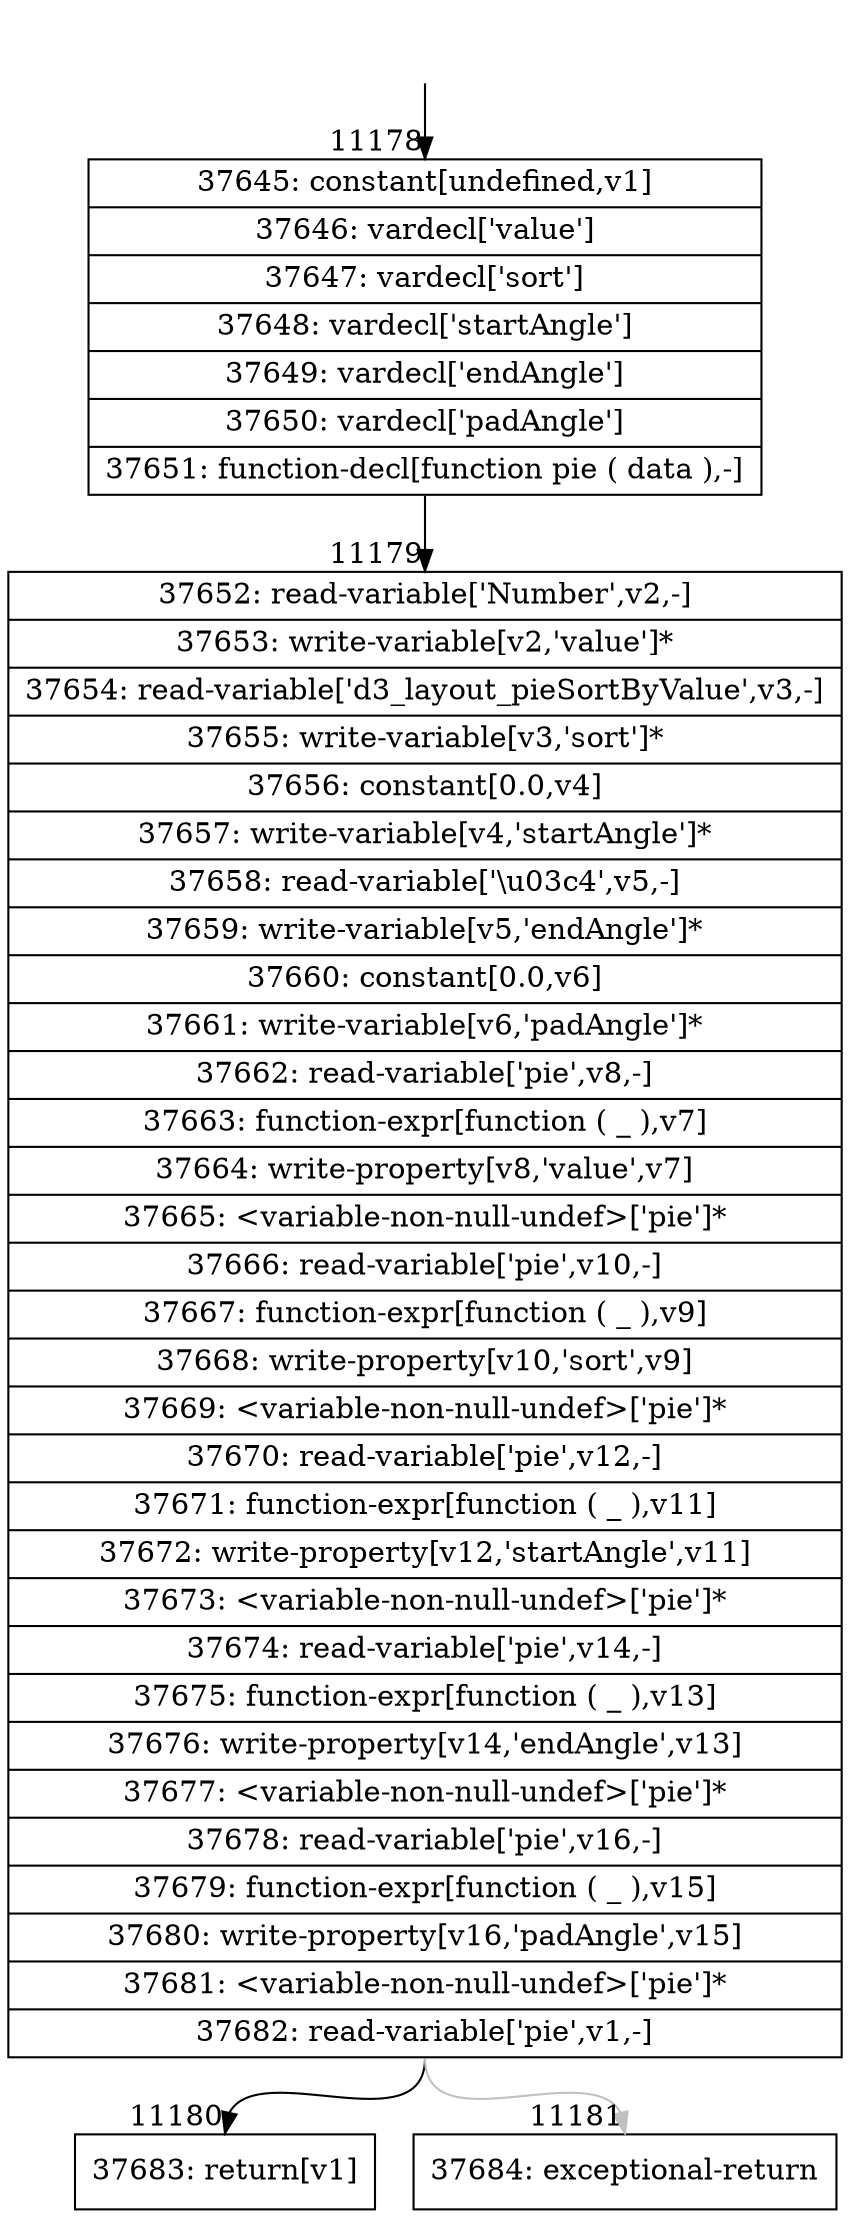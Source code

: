 digraph {
rankdir="TD"
BB_entry1018[shape=none,label=""];
BB_entry1018 -> BB11178 [tailport=s, headport=n, headlabel="    11178"]
BB11178 [shape=record label="{37645: constant[undefined,v1]|37646: vardecl['value']|37647: vardecl['sort']|37648: vardecl['startAngle']|37649: vardecl['endAngle']|37650: vardecl['padAngle']|37651: function-decl[function pie ( data ),-]}" ] 
BB11178 -> BB11179 [tailport=s, headport=n, headlabel="      11179"]
BB11179 [shape=record label="{37652: read-variable['Number',v2,-]|37653: write-variable[v2,'value']*|37654: read-variable['d3_layout_pieSortByValue',v3,-]|37655: write-variable[v3,'sort']*|37656: constant[0.0,v4]|37657: write-variable[v4,'startAngle']*|37658: read-variable['\\u03c4',v5,-]|37659: write-variable[v5,'endAngle']*|37660: constant[0.0,v6]|37661: write-variable[v6,'padAngle']*|37662: read-variable['pie',v8,-]|37663: function-expr[function ( _ ),v7]|37664: write-property[v8,'value',v7]|37665: \<variable-non-null-undef\>['pie']*|37666: read-variable['pie',v10,-]|37667: function-expr[function ( _ ),v9]|37668: write-property[v10,'sort',v9]|37669: \<variable-non-null-undef\>['pie']*|37670: read-variable['pie',v12,-]|37671: function-expr[function ( _ ),v11]|37672: write-property[v12,'startAngle',v11]|37673: \<variable-non-null-undef\>['pie']*|37674: read-variable['pie',v14,-]|37675: function-expr[function ( _ ),v13]|37676: write-property[v14,'endAngle',v13]|37677: \<variable-non-null-undef\>['pie']*|37678: read-variable['pie',v16,-]|37679: function-expr[function ( _ ),v15]|37680: write-property[v16,'padAngle',v15]|37681: \<variable-non-null-undef\>['pie']*|37682: read-variable['pie',v1,-]}" ] 
BB11179 -> BB11180 [tailport=s, headport=n, headlabel="      11180"]
BB11179 -> BB11181 [tailport=s, headport=n, color=gray, headlabel="      11181"]
BB11180 [shape=record label="{37683: return[v1]}" ] 
BB11181 [shape=record label="{37684: exceptional-return}" ] 
//#$~ 6647
}
